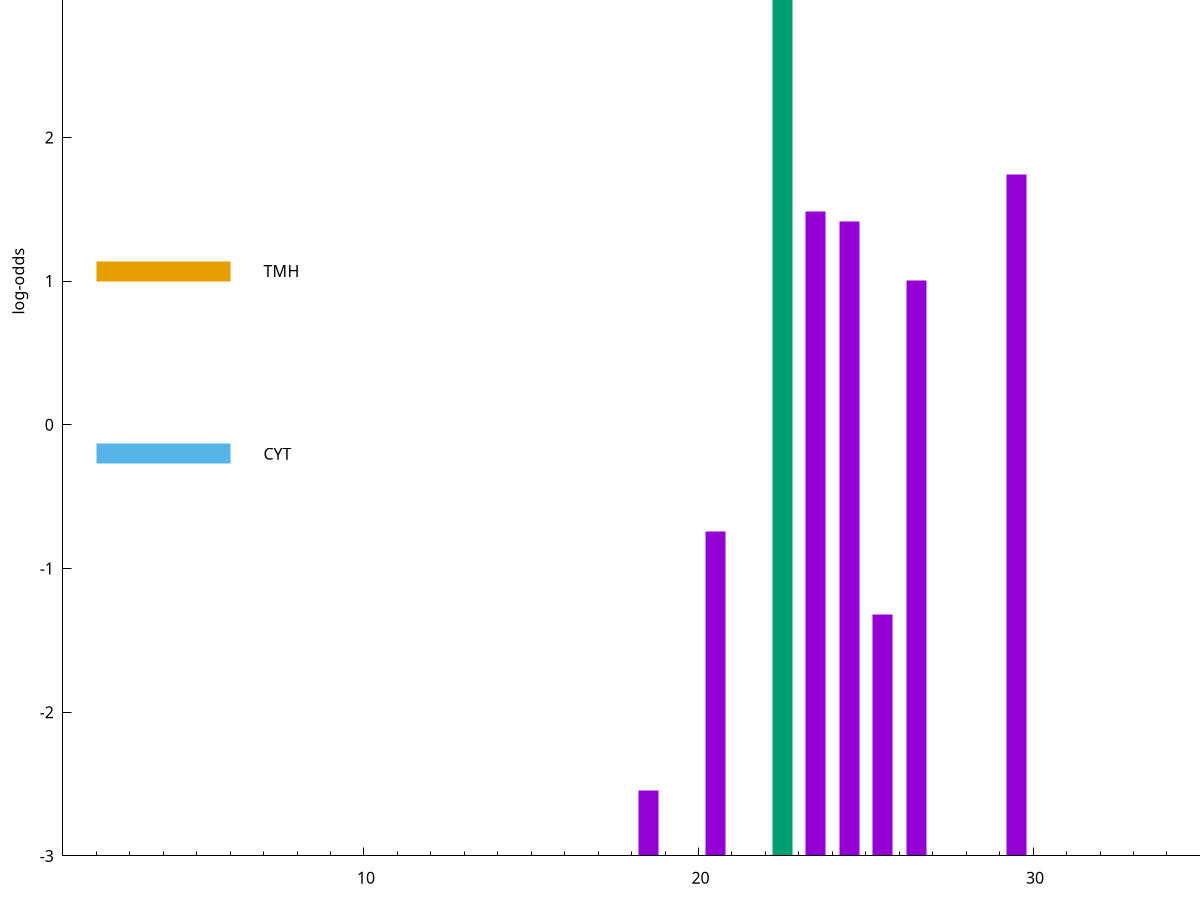 set title "LipoP predictions for SRR5666568.gff"
set size 2., 1.4
set xrange [1:70] 
set mxtics 10
set yrange [-3:5]
set y2range [0:8]
set ylabel "log-odds"
set term postscript eps color solid "Helvetica" 30
set output "SRR5666568.gff147.eps"
set arrow from 2,3.60064 to 6,3.60064 nohead lt 1 lw 20
set label "SpI" at 7,3.60064
set arrow from 2,3.18371 to 6,3.18371 nohead lt 2 lw 20
set label "SpII" at 7,3.18371
set arrow from 2,1.06995 to 6,1.06995 nohead lt 4 lw 20
set label "TMH" at 7,1.06995
set arrow from 2,-0.200913 to 6,-0.200913 nohead lt 3 lw 20
set label "CYT" at 7,-0.200913
set arrow from 2,3.60064 to 6,3.60064 nohead lt 1 lw 20
set label "SpI" at 7,3.60064
# NOTE: The scores below are the log-odds scores with the threshold
# NOTE: subtracted (a hack to make gnuplot make the histogram all
# NOTE: look nice).
plot "-" axes x1y2 title "" with impulses lt 2 lw 20, "-" axes x1y2 title "" with impulses lt 1 lw 20
22.500000 6.183710
e
29.500000 4.740640
23.500000 4.485170
24.500000 4.414890
26.500000 4.004040
20.500000 2.260634
25.500000 1.682850
18.500000 0.455630
e
exit
